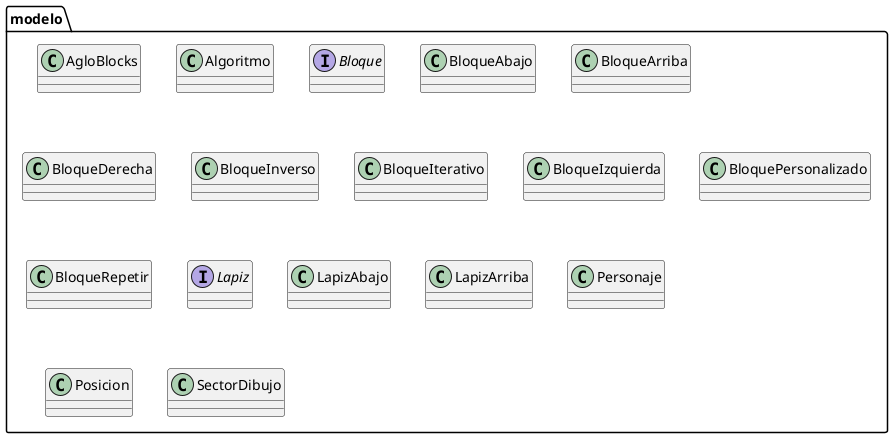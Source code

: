 @startuml
package modelo{
    class AgloBlocks
    class Algoritmo
    interface Bloque
    class BloqueAbajo
    class BloqueArriba
    class BloqueDerecha
    class BloqueInverso
    class BloqueIterativo
    class BloqueIzquierda
    class BloquePersonalizado
    class BloqueRepetir
    interface Lapiz
    class LapizAbajo
    class LapizArriba
    class Personaje
    class Posicion
    class SectorDibujo
}
@enduml